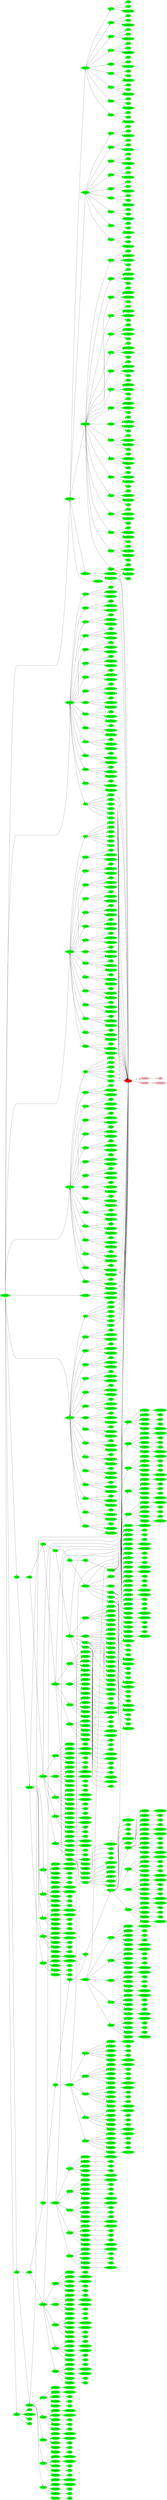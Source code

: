 digraph SceneGraph{
	rankdir=LR;

	drawBody[label=drawBody style=filled color=green];

	drawHead[label=drawHead style=filled color=green];
	node[label=drawFoot style=filled color=green];
		drawFoot;
		drawFoot2;
		drawFoot3;
		drawFoot4;
		
	
	node[label=test style=filled color=green];
		test;
		test2;
		test3;
		test4;
	
	node[label=drawOval style=filled color=green];
		drawOval;
		drawOval2;
	
	node[label=wing style=filled color=green];
		wing;
		wing2;
		wing3;
		wing4;
		wing5;
		wing6;
		wingb;
		wing2b;
		wing3b;
		wing4b;
		wing5b;
		wing6b;

	node[label=UCube style=filled color=green];
		UCube1;
		UCube2;
		UCube3;
		UCube4;
		UCube5;
		UCube6;
		UCube7;
		UCube8;
		UCube9;
		UCube10;
		UCube11;
		UCube12;
		UCube13;
		UCube14;
		UCube15;
		UCube16;
		UCube17;
		UCube18;
		UCube19;
		UCube20;
		UCube21;
		UCube22;
		UCube23;
		UCube24;

	drawEyes[label=drawEyes style=filled color=green];
	drawNose[label=drawNose style=filled color=green];
	node[label=drawEar style=filled color=green];
		drawEar;
		drawEar2;
	node[label=drawOvalHalf style=filled color=green];
		drawOvalHalf;
		drawOvalHalf2;	
		drawOvalHalf3;	
		drawOvalHalf4;	
	node[label=wingseg style=filled color=green];
		wingseg;
		wingseg2;
		wingseg3;
		wingseg4;
		wingseg5;
		wingseg6;
		wingsegb;
		wingseg2b;
		wingseg3b;
		wingseg4b;
		wingseg5b;
		wingseg6b;
	
	
	drawT[label=drawT style=filled color=green];
	node[label=drawX style=filled color=green];
		drawX1;
		drawX2;
		drawX3;
		drawX4;
		drawX5;
		drawX6;
		drawX7;
		drawX8;
		drawX9;
		drawX10;
		drawX11;
		drawX12;
		drawX13;
		drawX14;
		drawX15;
		drawX16;
		drawX17;
		drawX18;
		drawX19;
		drawX20;
		drawX21;
		drawX22;
		drawX23;
		drawX24;
		drawX25;
		drawX26;
		drawX27;
		drawX28;
		drawX29;
		drawX30;
		drawX31;
		drawX32;
		drawX33;
		drawX34;
		drawX35;
		drawX36;
		drawX37;
		drawX38;
		drawX39;
		drawX40;
		drawX41;
		drawX42;
		drawX43;
		drawX44;
		drawX45;
		drawX46;
		drawX47;
		drawX48;
		drawX49;
		drawX50;
		drawX51;
		drawX52;
		drawX53;
		drawX54;
		drawX55;
		drawX56;
		drawX57;
		drawX58;
		drawX59;
		drawX60;
	drawU[label=drawU style=filled color=red];
	node[label=drawS style=filled color=green];
		drawS1;
		drawS2;
		drawS3;
		drawS4;
		drawS5;
		drawS6;
		drawS7;
		drawS8;
		drawS9;
		drawS10;
		drawS11;
		drawS12;
		drawS13;
		drawS14;
		drawS15;
		drawS16;
		drawS17;
		drawS18;
	node[label=drawV style=filled color=green];
		drawV;
		drawV7;
		drawV8;
		drawV9;
		drawV2;
		drawV3;
		drawV4;
		drawV5;
		drawV6;
		drawVb;
		drawV7b;
		drawV8b;
		drawV9b;
		drawV2b;
		drawV3b;
		drawV4b;
		drawV5b;
		drawV6b;
	node[label=drawW style=filled color=green];
		drawW1;
		drawW2;
		drawW3;
		drawW4;
		drawW5;
		drawW6;
		drawW7;
		drawW8;
		drawW9;
		drawW10;
		drawW11;
		drawW12;
		drawW13;
		drawW14;
		drawW15;
		drawW16;
		drawW17;
		drawW18;
		drawW19;
		drawW20;
		drawW21;
		drawW22;
		drawW23;
		drawW24;
		drawW25;
		drawW26;
		drawW27;
		drawW28;
		drawW29;
		drawW30;
		drawW31;
		drawW32;
		drawW33;
		drawW34;
		drawW35;
		drawW36;
		drawW37;
		drawW38;
		drawW39;
		drawW40;
		drawW41;
		drawW42;
		drawW43;
		drawW44;
		drawW45;
		drawW46;
		drawW47;
		drawW48;
		drawW49;
		drawW50;
		drawW51;
		drawW52;
		drawW53;
		drawW54;
		drawW55;
		drawW56;
		drawW57;
		drawW58;
		drawW59;
		drawW60;

	
	node[label=drawStick style=filled color=pink];
		drawStickU;
		node[color=green];
		drawStickW1;
		drawStickW2;
		drawStickW3;
		drawStickW4;
		drawStickW5;
		drawStickW6;
		drawStickW7;
		drawStickW8;
		drawStickW9;
		drawStickW10;
		drawStickW11;
		drawStickW12;
		drawStickW13;
		drawStickW14;
		drawStickW15;
		drawStickW16;
		drawStickW17;
		drawStickW18;
		drawStickW19;
		drawStickW20;
		drawStickW21;
		drawStickW22;
		drawStickW23;
		drawStickW24;
		drawStickW25;
		drawStickW26;
		drawStickW27;
		drawStickW28;
		drawStickW29;
		drawStickW30;
		drawStickW31;
		drawStickW32;
		drawStickW33;
		drawStickW34;
		drawStickW35;
		drawStickW36;
		drawStickW37;
		drawStickW38;
		drawStickW39;
		drawStickW40;
		drawStickW41;
		drawStickW42;
		drawStickW43;
		drawStickW44;
		drawStickW45;
		drawStickW46;
		drawStickW47;
		drawStickW48;
		drawStickW49;
		drawStickW50;
		drawStickW51;
		drawStickW52;
		drawStickW53;
		drawStickW54;
		drawStickW55;
		drawStickW56;
		drawStickW57;
		drawStickW58;
		drawStickW59;
		drawStickW60;
		drawStickW61;
		drawStickW62;
		drawStickW63;
		drawStickW64;
		drawStickW65;
		drawStickW66;
		drawStickW67;
		drawStickW68;
		drawStickW69;
		drawStickW70;
		drawStickW71;
		drawStickW72;
		drawStickW73;
		drawStickW74;
		drawStickW75;
		drawStickW76;
		drawStickW77;
		drawStickW78;
		drawStickW79;
		drawStickW80;
		drawStickW81;
		drawStickW82;
		drawStickW83;
		drawStickW84;
		drawStickW85;
		drawStickW86;
		drawStickW87;
		drawStickW88;
		drawStickW89;
		drawStickW90;
		drawStickW91;
		drawStickW92;
		drawStickW93;
		drawStickW94;
		drawStickW95;
		drawStickW96;
		drawStickW97;
		drawStickW98;
		drawStickW99;
		drawStickW100;
		drawStickW101;
		drawStickW102;
		drawStickW103;
		drawStickW104;
		drawStickW105;
		drawStickW106;
		drawStickW107;
		drawStickW108;
		drawStickW109;
		drawStickW110;
		drawStickW111;
		drawStickW112;
		drawStickW113;
		drawStickW114;
		drawStickW115;
		drawStickW116;
		drawStickW117;
		drawStickW118;
		drawStickW119;
		drawStickW120;
		drawStickW121;
		drawStickW122;
		drawStickW123;
		drawStickW124;
		drawStickW125;
		drawStickW126;
		drawStickW127;
		drawStickW128;
		drawStickW129;
		drawStickW130;
		drawStickW131;
		drawStickW132;
		drawStickW133;
		drawStickW134;
		drawStickW135;
		drawStickW136;
		drawStickW137;
		drawStickW138;
		drawStickW139;
		drawStickW140;
		drawStickW141;
		drawStickW142;
		drawStickW143;
		drawStickW144;
		drawStickW145;
		drawStickW146;
		drawStickW147;
		drawStickW148;
		drawStickW149;
		drawStickW150;
		drawStickW151;
		drawStickW152;
		drawStickW153;
		drawStickW154;
		drawStickW155;
		drawStickW156;
		drawStickW157;
		drawStickW158;
		drawStickW159;
		drawStickW160;
		drawStickW161;
		drawStickW162;
		drawStickW163;
		drawStickW164;
		drawStickW165;
		drawStickW166;
		drawStickW167;
		drawStickW168;
		drawStickW169;
		drawStickW170;
		drawStickW171;
		drawStickW172;
		drawStickW173;
		drawStickW174;
		drawStickW175;
		drawStickW176;
		drawStickW177;
		drawStickW178;
		drawStickW179;
		drawStickW180;
	node[label=drawLoop style=filled color=pink];
		drawLoopU;
		node[color=green];
		drawLoopW1;
		drawLoopW2;
		drawLoopW3;
		drawLoopW4;
		drawLoopW5;
		drawLoopW6;
		drawLoopW7;
		drawLoopW8;
		drawLoopW9;
		drawLoopW10;
		drawLoopW11;
		drawLoopW12;
		drawLoopW13;
		drawLoopW14;
		drawLoopW15;
		drawLoopW16;
		drawLoopW17;
		drawLoopW18;
		drawLoopW19;
		drawLoopW20;
		drawLoopW21;
		drawLoopW22;
		drawLoopW23;
		drawLoopW24;
		drawLoopW25;
		drawLoopW26;
		drawLoopW27;
		drawLoopW28;
		drawLoopW29;
		drawLoopW30;
		drawLoopW31;
		drawLoopW32;
		drawLoopW33;
		drawLoopW34;
		drawLoopW35;
		drawLoopW36;
		drawLoopW37;
		drawLoopW38;
		drawLoopW39;
		drawLoopW40;
		drawLoopW41;
		drawLoopW42;
		drawLoopW43;
		drawLoopW44;
		drawLoopW45;
		drawLoopW46;
		drawLoopW47;
		drawLoopW48;
		drawLoopW49;
		drawLoopW50;
		drawLoopW51;
		drawLoopW52;
		drawLoopW53;
		drawLoopW54;
		drawLoopW55;
		drawLoopW56;
		drawLoopW57;
		drawLoopW58;
		drawLoopW59;
		drawLoopW60;
		drawLoopW61;
		drawLoopW62;
		drawLoopW63;
		drawLoopW64;
		drawLoopW65;
		drawLoopW66;
		drawLoopW67;
		drawLoopW68;
		drawLoopW69;
		drawLoopW70;
		drawLoopW71;
		drawLoopW72;
		drawLoopW73;
		drawLoopW74;
		drawLoopW75;
		drawLoopW76;
		drawLoopW77;
		drawLoopW78;
		drawLoopW79;
		drawLoopW80;
		drawLoopW81;
		drawLoopW82;
		drawLoopW83;
		drawLoopW84;
		drawLoopW85;
		drawLoopW86;
		drawLoopW87;
		drawLoopW88;
		drawLoopW89;
		drawLoopW90;
		drawLoopW91;
		drawLoopW92;
		drawLoopW93;
		drawLoopW94;
		drawLoopW95;
		drawLoopW96;
		drawLoopW97;
		drawLoopW98;
		drawLoopW99;
		drawLoopW100;
		drawLoopW101;
		drawLoopW102;
		drawLoopW103;
		drawLoopW104;
		drawLoopW105;
		drawLoopW106;
		drawLoopW107;
		drawLoopW108;
		drawLoopW109;
		drawLoopW110;
		drawLoopW111;
		drawLoopW112;
		drawLoopW113;
		drawLoopW114;
		drawLoopW115;
		drawLoopW116;
		drawLoopW117;
		drawLoopW118;
		drawLoopW119;
		drawLoopW120;

	
	node[label=cube style=filled color=pink];
		cubeT[color=green];
		cubeT2[color=green];
		cubeT3[color=green];
		cubeStickU;
		node[color=green];
		cubeStickW1;
		cubeStickW2;
		cubeStickW3;
		cubeStickW4;
		cubeStickW5;
		cubeStickW6;
		cubeStickW7;
		cubeStickW8;
		cubeStickW9;
		cubeStickW10;
		cubeStickW11;
		cubeStickW12;
		cubeStickW13;
		cubeStickW14;
		cubeStickW15;
		cubeStickW16;
		cubeStickW17;
		cubeStickW18;
		cubeStickW19;
		cubeStickW20;
		cubeStickW21;
		cubeStickW22;
		cubeStickW23;
		cubeStickW24;
		cubeStickW25;
		cubeStickW26;
		cubeStickW27;
		cubeStickW28;
		cubeStickW29;
		cubeStickW30;
		cubeStickW31;
		cubeStickW32;
		cubeStickW33;
		cubeStickW34;
		cubeStickW35;
		cubeStickW36;
		cubeStickW37;
		cubeStickW38;
		cubeStickW39;
		cubeStickW40;
		cubeStickW41;
		cubeStickW42;
		cubeStickW43;
		cubeStickW44;
		cubeStickW45;
		cubeStickW46;
		cubeStickW47;
		cubeStickW48;
		cubeStickW49;
		cubeStickW50;
		cubeStickW51;
		cubeStickW52;
		cubeStickW53;
		cubeStickW54;
		cubeStickW55;
		cubeStickW56;
		cubeStickW57;
		cubeStickW58;
		cubeStickW59;
		cubeStickW60;
		cubeStickW61;
		cubeStickW62;
		cubeStickW63;
		cubeStickW64;
		cubeStickW65;
		cubeStickW66;
		cubeStickW67;
		cubeStickW68;
		cubeStickW69;
		cubeStickW70;
		cubeStickW71;
		cubeStickW72;
		cubeStickW73;
		cubeStickW74;
		cubeStickW75;
		cubeStickW76;
		cubeStickW77;
		cubeStickW78;
		cubeStickW79;
		cubeStickW80;
		cubeStickW81;
		cubeStickW82;
		cubeStickW83;
		cubeStickW84;
		cubeStickW85;
		cubeStickW86;
		cubeStickW87;
		cubeStickW88;
		cubeStickW89;
		cubeStickW90;
		cubeStickW91;
		cubeStickW92;
		cubeStickW93;
		cubeStickW94;
		cubeStickW95;
		cubeStickW96;
		cubeStickW97;
		cubeStickW98;
		cubeStickW99;
		cubeStickW100;
		cubeStickW101;
		cubeStickW102;
		cubeStickW103;
		cubeStickW104;
		cubeStickW105;
		cubeStickW106;
		cubeStickW107;
		cubeStickW108;
		cubeStickW109;
		cubeStickW110;
		cubeStickW111;
		cubeStickW112;
		cubeStickW113;
		cubeStickW114;
		cubeStickW115;
		cubeStickW116;
		cubeStickW117;
		cubeStickW118;
		cubeStickW119;
		cubeStickW120;
		cubeStickW121;
		cubeStickW122;
		cubeStickW123;
		cubeStickW124;
		cubeStickW125;
		cubeStickW126;
		cubeStickW127;
		cubeStickW128;
		cubeStickW129;
		cubeStickW130;
		cubeStickW131;
		cubeStickW132;
		cubeStickW133;
		cubeStickW134;
		cubeStickW135;
		cubeStickW136;
		cubeStickW137;
		cubeStickW138;
		cubeStickW139;
		cubeStickW140;
		cubeStickW141;
		cubeStickW142;
		cubeStickW143;
		cubeStickW144;
		cubeStickW145;
		cubeStickW146;
		cubeStickW147;
		cubeStickW148;
		cubeStickW149;
		cubeStickW150;
		cubeStickW151;
		cubeStickW152;
		cubeStickW153;
		cubeStickW154;
		cubeStickW155;
		cubeStickW156;
		cubeStickW157;
		cubeStickW158;
		cubeStickW159;
		cubeStickW160;
		cubeStickW161;
		cubeStickW162;
		cubeStickW163;
		cubeStickW164;
		cubeStickW165;
		cubeStickW166;
		cubeStickW167;
		cubeStickW168;
		cubeStickW169;
		cubeStickW170;
		cubeStickW171;
		cubeStickW172;
		cubeStickW173;
		cubeStickW174;
		cubeStickW175;
		cubeStickW176;
		cubeStickW177;
		cubeStickW178;
		cubeStickW179;
		cubeStickW180;

		cubeX1;
		cubeX2;
		cubeX3;
		cubeX4;
		cubeX5;
		cubeX6;
		cubeX7;
		cubeX8;
		cubeX9;
		cubeX10;
		cubeX11;
		cubeX12;
		cubeX13;
		cubeX14;
		cubeX15;
		cubeX16;
		cubeX17;
		cubeX18;
		cubeX19;
		cubeX20;
		cubeX21;
		cubeX22;
		cubeX23;
		cubeX24;
		cubeX25;
		cubeX26;
		cubeX27;
		cubeX28;
		cubeX29;
		cubeX30;
		cubeX31;
		cubeX32;
		cubeX33;
		cubeX34;
		cubeX35;
		cubeX36;
		cubeX37;
		cubeX38;
		cubeX39;
		cubeX40;
		cubeX41;
		cubeX42;
		cubeX43;
		cubeX44;
		cubeX45;
		cubeX46;
		cubeX47;
		cubeX48;
		cubeX49;
		cubeX50;
		cubeX51;
		cubeX52;
		cubeX53;
		cubeX54;
		cubeX55;
		cubeX56;
		cubeX57;
		cubeX58;
		cubeX59;
		cubeX60;
		cubeS1;
		cubeS2;
		cubeS3;
		cubeS4;
		cubeS5;
		cubeS6;
		cubeS7;
		cubeS8;
		cubeS9;
		cubeS10;
		cubeS11;
		cubeS12;
		cubeS13;
		cubeS14;
		cubeS15;
		cubeS16;
		cubeS17;
		cubeS18;
		cubeS19;
		cubeS20;
		cubeS21;
		cubeS22;
		cubeS23;
		cubeS24;
		cubeS25;
		cubeS26;
		cubeS27;
		cubeS28;
		cubeS29;
		cubeS30;
		cubeS31;
		cubeS32;
		cubeS33;
		cubeS34;
		cubeS35;
		cubeS36;
		cubeV1;
		cubeV2;
		cubeV3;
		cubeV4;
		cubeV5;
		cubeV6;
		cubeV7;
		cubeV8;
		cubeV9;
		cubeV10;
		cubeV11;
		cubeV12;
		cubeV13;
		cubeV14;
		cubeV15;
		cubeV16;
		cubeV17;
		cubeV18;
		cubeV19;
		cubeV20;
		cubeV21;
		cubeV22;
		cubeV23;
		cubeV24;
		cubeV25;
		cubeV26;
		cubeV27;
		cubeV28;
		cubeV29;
		cubeV30;
		cubeV31;
		cubeV32;
		cubeV33;
		cubeV34;
		cubeV35;
		cubeV36;
	node[label=draw3Dcurve color=pink];
		curveT[color=green];
		curveLoopU;
		node[color=green];
		curveLoopW1;
		curveLoopW2;
		curveLoopW3;
		curveLoopW4;
		curveLoopW5;
		curveLoopW6;
		curveLoopW7;
		curveLoopW8;
		curveLoopW9;
		curveLoopW10;
		curveLoopW11;
		curveLoopW12;
		curveLoopW13;
		curveLoopW14;
		curveLoopW15;
		curveLoopW16;
		curveLoopW17;
		curveLoopW18;
		curveLoopW19;
		curveLoopW20;
		curveLoopW21;
		curveLoopW22;
		curveLoopW23;
		curveLoopW24;
		curveLoopW25;
		curveLoopW26;
		curveLoopW27;
		curveLoopW28;
		curveLoopW29;
		curveLoopW30;
		curveLoopW31;
		curveLoopW32;
		curveLoopW33;
		curveLoopW34;
		curveLoopW35;
		curveLoopW36;
		curveLoopW37;
		curveLoopW38;
		curveLoopW39;
		curveLoopW40;
		curveLoopW41;
		curveLoopW42;
		curveLoopW43;
		curveLoopW44;
		curveLoopW45;
		curveLoopW46;
		curveLoopW47;
		curveLoopW48;
		curveLoopW49;
		curveLoopW50;
		curveLoopW51;
		curveLoopW52;
		curveLoopW53;
		curveLoopW54;
		curveLoopW55;
		curveLoopW56;
		curveLoopW57;
		curveLoopW58;
		curveLoopW59;
		curveLoopW60;
		curveLoopW61;
		curveLoopW62;
		curveLoopW63;
		curveLoopW64;
		curveLoopW65;
		curveLoopW66;
		curveLoopW67;
		curveLoopW68;
		curveLoopW69;
		curveLoopW70;
		curveLoopW71;
		curveLoopW72;
		curveLoopW73;
		curveLoopW74;
		curveLoopW75;
		curveLoopW76;
		curveLoopW77;
		curveLoopW78;
		curveLoopW79;
		curveLoopW80;
		curveLoopW81;
		curveLoopW82;
		curveLoopW83;
		curveLoopW84;
		curveLoopW85;
		curveLoopW86;
		curveLoopW87;
		curveLoopW88;
		curveLoopW89;
		curveLoopW90;
		curveLoopW91;
		curveLoopW92;
		curveLoopW93;
		curveLoopW94;
		curveLoopW95;
		curveLoopW96;
		curveLoopW97;
		curveLoopW98;
		curveLoopW99;
		curveLoopW100;
		curveLoopW101;
		curveLoopW102;
		curveLoopW103;
		curveLoopW104;
		curveLoopW105;
		curveLoopW106;
		curveLoopW107;
		curveLoopW108;
		curveLoopW109;
		curveLoopW110;
		curveLoopW111;
		curveLoopW112;
		curveLoopW113;
		curveLoopW114;
		curveLoopW115;
		curveLoopW116;
		curveLoopW117;
		curveLoopW118;
		curveLoopW119;
		curveLoopW120;
		curveX1;
		curveX2;
		curveX3;
		curveX4;
		curveX5;
		curveX6;
		curveX7;
		curveX8;
		curveX9;
		curveX10;
		curveX11;
		curveX12;
		curveX13;
		curveX14;
		curveX15;
		curveX16;
		curveX17;
		curveX18;
		curveX19;
		curveX20;
		curveX21;
		curveX22;
		curveX23;
		curveX24;
		curveX25;
		curveX26;
		curveX27;
		curveX28;
		curveX29;
		curveX30;
		curveX31;
		curveX32;
		curveX33;
		curveX34;
		curveX35;
		curveX36;
		curveX37;
		curveX38;
		curveX39;
		curveX40;
		curveX41;
		curveX42;
		curveX43;
		curveX44;
		curveX45;
		curveX46;
		curveX47;
		curveX48;
		curveX49;
		curveX50;
		curveX51;
		curveX52;
		curveX53;
		curveX54;
		curveX55;
		curveX56;
		curveX57;
		curveX58;
		curveX59;
		curveX60;
		curveX61;
		curveX62;
		curveX63;
		curveX64;
		curveX65;
		curveX66;
		curveX67;
		curveX68;
		curveX69;
		curveX70;
		curveX71;
		curveX72;
		curveX73;
		curveX74;
		curveX75;
		curveX76;
		curveX77;
		curveX78;
		curveX79;
		curveX80;
		curveX81;
		curveX82;
		curveX83;
		curveX84;
		curveX85;
		curveX86;
		curveX87;
		curveX88;
		curveX89;
		curveX90;
		curveX91;
		curveX92;
		curveX93;
		curveX94;
		curveX95;
		curveX96;
		curveX97;
		curveX98;
		curveX99;
		curveX100;
		curveX101;
		curveX102;
		curveX103;
		curveX104;
		curveX105;
		curveX106;
		curveX107;
		curveX108;
		curveX109;
		curveX110;
		curveX111;
		curveX112;
		curveX113;
		curveX114;
		curveX115;
		curveX116;
		curveX117;
		curveX118;
		curveX119;
		curveX120;
		curveS1;
		curveS2;
		curveS3;
		curveS4;
		curveS5;
		curveS6;
		curveS7;
		curveS8;
		curveS9;
		curveS10;
		curveS11;
		curveS12;
		curveS13;
		curveS14;
		curveS15;
		curveS16;
		curveS17;
		curveS18;
		curveS19;
		curveS20;
		curveS21;
		curveS22;
		curveS23;
		curveS24;
		curveS25;
		curveS26;
		curveS27;
		curveS28;
		curveS29;
		curveS30;
		curveS31;
		curveS32;
		curveS33;
		curveS34;
		curveS35;
		curveS36;
		curveV1;
		curveV2;
		curveV3;
		curveV4;
		curveV5;
		curveV6;
		curveV7;
		curveV8;
		curveV9;
		curveV10;
		curveV11;
		curveV12;
		curveV13;
		curveV14;
		curveV15;
		curveV16;
		curveV17;
		curveV18;
	
	
	
	
	
	
	
	
	
	node[label="unknown node" style=""]
	
	drawBody->drawOval;
	drawBody->drawHead;
	drawBody->drawT;
	drawBody->wing;
	drawBody->wingb;
	drawBody->drawFoot;
	drawBody->drawFoot2;
	drawBody->drawFoot3;
	drawBody->drawFoot4;

	drawOval->drawOvalHalf;
	drawOval->drawOvalHalf3;
	
	drawOval2->drawOvalHalf2;
	drawOval2->drawOvalHalf4;
	
	drawHead->drawOval2;
	drawHead->drawEyes;
	drawHead->drawNose;
	drawHead->drawEar;
	drawHead->drawEar2;
	
	drawT->cubeT;
	drawT->cubeT2;
	drawT->cubeT3;
	
	drawT->curveT;
	
	wing->wingseg;
	wing->wing2;
	wing2->wingseg2;
	wing2->wing3;
	wing3->wingseg3;
	wing3->wing4;
	wing4->wingseg4;
	wing4->wing5;
	wing5->wingseg5;
	wing5->wing6;
	wing6->wingseg6;
	
	wingb->wingsegb;
	wingb->wing2b;
	wing2b->wingseg2b;
	wing2b->wing3b;
	wing3b->wingseg3b;
	wing3b->wing4b;
	wing4b->wingseg4b;
	wing4b->wing5b;
	wing5b->wingseg5b;
	wing5b->wing6b;
	wing6b->wingseg6b;
	
	drawFoot->test;
	drawFoot2->test2;
	drawFoot3->test3;
	drawFoot4->test4;
	
	drawFoot->drawX1;
	drawFoot->drawX2;
	drawFoot->drawX3;
	drawFoot->drawX4;
	drawFoot->drawX5;
	drawFoot->drawX6;
	drawFoot->drawX7;
	drawFoot->drawX8;
	drawFoot->drawX9;
	drawFoot->drawX10;
	drawFoot->drawX11;
	drawFoot->drawX12;
	drawFoot->drawX13;
	drawFoot->drawX14;
	drawFoot->drawX15;
	drawFoot2->drawX16;
	drawFoot2->drawX17;
	drawFoot2->drawX18;
	drawFoot2->drawX19;
	drawFoot2->drawX20;
	drawFoot2->drawX21;
	drawFoot2->drawX22;
	drawFoot2->drawX23;
	drawFoot2->drawX24;
	drawFoot2->drawX25;
	drawFoot2->drawX26;
	drawFoot2->drawX27;
	drawFoot2->drawX28;
	drawFoot2->drawX29;
	drawFoot2->drawX30;
	drawFoot3->drawX31;
	drawFoot3->drawX32;
	drawFoot3->drawX33;
	drawFoot3->drawX34;
	drawFoot3->drawX35;
	drawFoot3->drawX36;
	drawFoot3->drawX37;
	drawFoot3->drawX38;
	drawFoot3->drawX39;
	drawFoot3->drawX40;
	drawFoot3->drawX41;
	drawFoot3->drawX42;
	drawFoot3->drawX43;
	drawFoot3->drawX44;
	drawFoot3->drawX45;
	drawFoot4->drawX46;
	drawFoot4->drawX47;
	drawFoot4->drawX48;
	drawFoot4->drawX49;
	drawFoot4->drawX50;
	drawFoot4->drawX51;
	drawFoot4->drawX52;
	drawFoot4->drawX53;
	drawFoot4->drawX54;
	drawFoot4->drawX55;
	drawFoot4->drawX56;
	drawFoot4->drawX57;
	drawFoot4->drawX58;
	drawFoot4->drawX59;
	drawFoot4->drawX60;
	
	drawOvalHalf->drawU[label=30];
	drawOvalHalf2->drawU[label=30];
	drawOvalHalf3->drawU[label=30];
	drawOvalHalf4->drawU[label=30];
	
	drawEyes->drawS1;
	drawEyes->drawS2;
	drawEyes->drawS3;
	drawEyes->drawS4;
	drawEyes->drawS5;
	drawEyes->drawS6;
	drawEyes->drawS7;
	drawEyes->drawS8;
	drawEyes->drawS9;
	drawEyes->drawS10;
	drawEyes->drawS11;
	drawEyes->drawS12;
	drawEyes->drawS13;
	drawEyes->drawS14;
	drawEyes->drawS15;
	drawEyes->drawS16;
	drawEyes->drawS17;
	drawEyes->drawS18;
	
	drawNose->drawU[label=18];
	
	drawEar->drawV;
	drawEar->drawV2;
	drawEar->drawV3;
	drawEar->drawV4;
	drawEar->drawV5;
	drawEar->drawV6;
	drawEar->drawV7;
	drawEar->drawV8;
	drawEar->drawV9;
	drawEar2->drawVb;
	drawEar2->drawV2b;
	drawEar2->drawV3b;
	drawEar2->drawV4b;
	drawEar2->drawV5b;
	drawEar2->drawV6b;
	drawEar2->drawV7b;
	drawEar2->drawV8b;
	drawEar2->drawV9b;
	
	wingseg->drawU;
	wingseg->drawW1;
	wingseg->drawW2;
	wingseg->drawW3;
	wingseg->drawW4;
	wingseg->drawW5;
	wingseg2->drawU;
	wingseg2->drawW6;
	wingseg2->drawW7;
	wingseg2->drawW8;
	wingseg2->drawW9;
	wingseg2->drawW10;
	wingseg3->drawU;
	wingseg3->drawW11;
	wingseg3->drawW12;
	wingseg3->drawW13;
	wingseg3->drawW14;
	wingseg3->drawW15;
	wingseg4->drawU;
	wingseg4->drawW16;
	wingseg4->drawW17;
	wingseg4->drawW18;
	wingseg4->drawW19;
	wingseg4->drawW20;
	wingseg5->drawU;
	wingseg5->drawW21;
	wingseg5->drawW22;
	wingseg5->drawW23;
	wingseg5->drawW24;
	wingseg5->drawW25;
	wingseg6->drawU;
	wingseg6->drawW26;
	wingseg6->drawW27;
	wingseg6->drawW28;
	wingseg6->drawW29;
	wingseg6->drawW30;
	wingsegb->drawU;
	wingsegb->drawW31;
	wingsegb->drawW32;
	wingsegb->drawW33;
	wingsegb->drawW34;
	wingsegb->drawW35;
	wingseg2b->drawU;
	wingseg2b->drawW36;
	wingseg2b->drawW37;
	wingseg2b->drawW38;
	wingseg2b->drawW39;
	wingseg2b->drawW40;
	wingseg3b->drawU;
	wingseg3b->drawW41;
	wingseg3b->drawW42;
	wingseg3b->drawW43;
	wingseg3b->drawW44;
	wingseg3b->drawW45;
	wingseg4b->drawU;
	wingseg4b->drawW46;
	wingseg4b->drawW47;
	wingseg4b->drawW48;
	wingseg4b->drawW49;
	wingseg4b->drawW50;
	wingseg5b->drawU;
	wingseg5b->drawW51;
	wingseg5b->drawW52;
	wingseg5b->drawW53;
	wingseg5b->drawW54;
	wingseg5b->drawW55;
	wingseg6b->drawU;
	wingseg6b->drawW56;
	wingseg6b->drawW57;
	wingseg6b->drawW58;
	wingseg6b->drawW59;
	wingseg6b->drawW60;
	
	drawX1->curveX1;
	drawX1->curveX2;
	drawX1->cubeX1;
	drawX2->curveX3;
	drawX2->curveX4;
	drawX2->cubeX2;
	drawX3->curveX5;
	drawX3->curveX6;
	drawX3->cubeX3;
	drawX4->curveX7;
	drawX4->curveX8;
	drawX4->cubeX4;
	drawX5->curveX9;
	drawX5->curveX10;
	drawX5->cubeX5;
	drawX6->curveX11;
	drawX6->curveX12;
	drawX6->cubeX6;
	drawX7->curveX13;
	drawX7->curveX14;
	drawX7->cubeX7;
	drawX8->curveX15;
	drawX8->curveX16;
	drawX8->cubeX8;
	drawX9->curveX17;
	drawX9->curveX18;
	drawX9->cubeX9;
	drawX10->curveX19;
	drawX10->curveX20;
	drawX10->cubeX10;
	drawX11->curveX21;
	drawX11->curveX22;
	drawX11->cubeX11;
	drawX12->curveX23;
	drawX12->curveX24;
	drawX12->cubeX12;
	drawX13->curveX25;
	drawX13->curveX26;
	drawX13->cubeX13;
	drawX14->curveX27;
	drawX14->curveX28;
	drawX14->cubeX14;
	drawX15->curveX29;
	drawX15->curveX30;
	drawX15->cubeX15;
	drawX16->curveX31;
	drawX16->curveX32;
	drawX16->cubeX16;
	drawX17->curveX33;
	drawX17->curveX34;
	drawX17->cubeX17;
	drawX18->curveX35;
	drawX18->curveX36;
	drawX18->cubeX18;
	drawX19->curveX37;
	drawX19->curveX38;
	drawX19->cubeX19;
	drawX20->curveX39;
	drawX20->curveX40;
	drawX20->cubeX20;
	drawX21->curveX41;
	drawX21->curveX42;
	drawX21->cubeX21;
	drawX22->curveX43;
	drawX22->curveX44;
	drawX22->cubeX22;
	drawX23->curveX45;
	drawX23->curveX46;
	drawX23->cubeX23;
	drawX24->curveX47;
	drawX24->curveX48;
	drawX24->cubeX24;
	drawX25->curveX49;
	drawX25->curveX50;
	drawX25->cubeX25;
	drawX26->curveX51;
	drawX26->curveX52;
	drawX26->cubeX26;
	drawX27->curveX53;
	drawX27->curveX54;
	drawX27->cubeX27;
	drawX28->curveX55;
	drawX28->curveX56;
	drawX28->cubeX28;
	drawX29->curveX57;
	drawX29->curveX58;
	drawX29->cubeX29;
	drawX30->curveX59;
	drawX30->curveX60;
	drawX30->cubeX30;
	drawX31->curveX61;
	drawX31->curveX62;
	drawX31->cubeX31;
	drawX32->curveX63;
	drawX32->curveX64;
	drawX32->cubeX32;
	drawX33->curveX65;
	drawX33->curveX66;
	drawX33->cubeX33;
	drawX34->curveX67;
	drawX34->curveX68;
	drawX34->cubeX34;
	drawX35->curveX69;
	drawX35->curveX70;
	drawX35->cubeX35;
	drawX36->curveX71;
	drawX36->curveX72;
	drawX36->cubeX36;
	drawX37->curveX73;
	drawX37->curveX74;
	drawX37->cubeX37;
	drawX38->curveX75;
	drawX38->curveX76;
	drawX38->cubeX38;
	drawX39->curveX77;
	drawX39->curveX78;
	drawX39->cubeX39;
	drawX40->curveX79;
	drawX40->curveX80;
	drawX40->cubeX40;
	drawX41->curveX81;
	drawX41->curveX82;
	drawX41->cubeX41;
	drawX42->curveX83;
	drawX42->curveX84;
	drawX42->cubeX42;
	drawX43->curveX85;
	drawX43->curveX86;
	drawX43->cubeX43;
	drawX44->curveX87;
	drawX44->curveX88;
	drawX44->cubeX44;
	drawX45->curveX89;
	drawX45->curveX90;
	drawX45->cubeX45;
	drawX46->curveX91;
	drawX46->curveX92;
	drawX46->cubeX46;
	drawX47->curveX93;
	drawX47->curveX94;
	drawX47->cubeX47;
	drawX48->curveX95;
	drawX48->curveX96;
	drawX48->cubeX48;
	drawX49->curveX97;
	drawX49->curveX98;
	drawX49->cubeX49;
	drawX50->curveX99;
	drawX50->curveX100;
	drawX50->cubeX50;
	drawX51->curveX101;
	drawX51->curveX102;
	drawX51->cubeX51;
	drawX52->curveX103;
	drawX52->curveX104;
	drawX52->cubeX52;
	drawX53->curveX105;
	drawX53->curveX106;
	drawX53->cubeX53;
	drawX54->curveX107;
	drawX54->curveX108;
	drawX54->cubeX54;
	drawX55->curveX109;
	drawX55->curveX110;
	drawX55->cubeX55;
	drawX56->curveX111;
	drawX56->curveX112;
	drawX56->cubeX56;
	drawX57->curveX113;
	drawX57->curveX114;
	drawX57->cubeX57;
	drawX58->curveX115;
	drawX58->curveX116;
	drawX58->cubeX58;
	drawX59->curveX117;
	drawX59->curveX118;
	drawX59->cubeX59;
	drawX60->curveX119;
	drawX60->curveX120;
	drawX60->cubeX60;
	
	test->UCube1;
	test->UCube2;
	test->UCube3;
	test->UCube4;
	test->UCube5;
	test->UCube6;
	test2->UCube7;
	test2->UCube8;
	test2->UCube9;
	test2->UCube10;
	test2->UCube11;
	test2->UCube12;
	test3->UCube13;
	test3->UCube14;
	test3->UCube15;
	test3->UCube16;
	test3->UCube17;
	test3->UCube18;
	test4->UCube19;
	test4->UCube20;
	test4->UCube21;
	test4->UCube22;
	test4->UCube23;
	test4->UCube24;
	
	drawU->drawStickU[label=2];
	drawU->drawLoopU;
	
	drawS1->cubeS1;
	drawS1->cubeS2;
	drawS1->curveS1;
	drawS1->curveS2;
	drawS2->cubeS3;
	drawS2->cubeS4;
	drawS2->curveS3;
	drawS2->curveS4;
	drawS3->cubeS5;
	drawS3->cubeS6;
	drawS3->curveS5;
	drawS3->curveS6;
	drawS4->cubeS7;
	drawS4->cubeS8;
	drawS4->curveS7;
	drawS4->curveS8;
	drawS5->cubeS9;
	drawS5->cubeS10;
	drawS5->curveS9;
	drawS5->curveS10;
	drawS6->cubeS11;
	drawS6->cubeS12;
	drawS6->curveS11;
	drawS6->curveS12;
	drawS7->cubeS13;
	drawS7->cubeS14;
	drawS7->curveS13;
	drawS7->curveS14;
	drawS8->cubeS15;
	drawS8->cubeS16;
	drawS8->curveS15;
	drawS8->curveS16;
	drawS9->cubeS17;
	drawS9->cubeS18;
	drawS9->curveS17;
	drawS9->curveS18;
	drawS10->cubeS19;
	drawS10->cubeS20;
	drawS10->curveS19;
	drawS10->curveS20;
	drawS11->cubeS21;
	drawS11->cubeS22;
	drawS11->curveS21;
	drawS11->curveS22;
	drawS12->cubeS23;
	drawS12->cubeS24;
	drawS12->curveS23;
	drawS12->curveS24;
	drawS13->cubeS25;
	drawS13->cubeS26;
	drawS13->curveS25;
	drawS13->curveS26;
	drawS14->cubeS27;
	drawS14->cubeS28;
	drawS14->curveS27;
	drawS14->curveS28;
	drawS15->cubeS29;
	drawS15->cubeS30;
	drawS15->curveS29;
	drawS15->curveS30;
	drawS16->cubeS31;
	drawS16->cubeS32;
	drawS16->curveS31;
	drawS16->curveS32;
	drawS17->cubeS33;
	drawS17->cubeS34;
	drawS17->curveS33;
	drawS17->curveS34;
	drawS18->cubeS35;
	drawS18->cubeS36;
	drawS18->curveS35;
	drawS18->curveS36;
	
	drawV->cubeV1;
	drawV->cubeV2;
	drawV->curveV1;
	drawV2->cubeV3;
	drawV2->cubeV4;
	drawV2->curveV2;
	drawV3->cubeV5;
	drawV3->cubeV6;
	drawV3->curveV3;
	drawV4->cubeV7;
	drawV4->cubeV8;
	drawV4->curveV4;
	drawV5->cubeV9;
	drawV5->cubeV10;
	drawV5->curveV5;
	drawV6->cubeV11;
	drawV6->cubeV12;
	drawV6->curveV6;
	drawV7->cubeV13;
	drawV7->cubeV14;
	drawV7->curveV7;
	drawV8->cubeV15;
	drawV8->cubeV16;
	drawV8->curveV8;
	drawV9->cubeV17;
	drawV9->cubeV18;
	drawV9->curveV9;
	drawVb->cubeV19;
	drawVb->cubeV20;
	drawVb->curveV10;
	drawV2b->cubeV21;
	drawV2b->cubeV22;
	drawV2b->curveV11;
	drawV3b->cubeV23;
	drawV3b->cubeV24;
	drawV3b->curveV12;
	drawV4b->cubeV25;
	drawV4b->cubeV26;
	drawV4b->curveV13;
	drawV5b->cubeV27;
	drawV5b->cubeV28;
	drawV5b->curveV14;
	drawV6b->cubeV29;
	drawV6b->cubeV30;
	drawV6b->curveV15;
	drawV7b->cubeV31;
	drawV7b->cubeV32;
	drawV7b->curveV16;
	drawV8b->cubeV33;
	drawV8b->cubeV34;
	drawV8b->curveV17;
	drawV9b->cubeV35;
	drawV9b->cubeV36;
	drawV9b->curveV18;
	
	drawW1->drawStickW1;
	drawW1->drawStickW2;
	drawW1->drawStickW3;
	drawW2->drawStickW4;
	drawW2->drawStickW5;
	drawW2->drawStickW6;
	drawW3->drawStickW7;
	drawW3->drawStickW8;
	drawW3->drawStickW9;
	drawW4->drawStickW10;
	drawW4->drawStickW11;
	drawW4->drawStickW12;
	drawW5->drawStickW13;
	drawW5->drawStickW14;
	drawW5->drawStickW15;
	drawW6->drawStickW16;
	drawW6->drawStickW17;
	drawW6->drawStickW18;
	drawW7->drawStickW19;
	drawW7->drawStickW20;
	drawW7->drawStickW21;
	drawW8->drawStickW22;
	drawW8->drawStickW23;
	drawW8->drawStickW24;
	drawW9->drawStickW25;
	drawW9->drawStickW26;
	drawW9->drawStickW27;
	drawW10->drawStickW28;
	drawW10->drawStickW29;
	drawW10->drawStickW30;
	drawW11->drawStickW31;
	drawW11->drawStickW32;
	drawW11->drawStickW33;
	drawW12->drawStickW34;
	drawW12->drawStickW35;
	drawW12->drawStickW36;
	drawW13->drawStickW37;
	drawW13->drawStickW38;
	drawW13->drawStickW39;
	drawW14->drawStickW40;
	drawW14->drawStickW41;
	drawW14->drawStickW42;
	drawW15->drawStickW43;
	drawW15->drawStickW44;
	drawW15->drawStickW45;
	drawW16->drawStickW46;
	drawW16->drawStickW47;
	drawW16->drawStickW48;
	drawW17->drawStickW49;
	drawW17->drawStickW50;
	drawW17->drawStickW51;
	drawW18->drawStickW52;
	drawW18->drawStickW53;
	drawW18->drawStickW54;
	drawW19->drawStickW55;
	drawW19->drawStickW56;
	drawW19->drawStickW57;
	drawW20->drawStickW58;
	drawW20->drawStickW59;
	drawW20->drawStickW60;
	drawW21->drawStickW61;
	drawW21->drawStickW62;
	drawW21->drawStickW63;
	drawW22->drawStickW64;
	drawW22->drawStickW65;
	drawW22->drawStickW66;
	drawW23->drawStickW67;
	drawW23->drawStickW68;
	drawW23->drawStickW69;
	drawW24->drawStickW70;
	drawW24->drawStickW71;
	drawW24->drawStickW72;
	drawW25->drawStickW73;
	drawW25->drawStickW74;
	drawW25->drawStickW75;
	drawW26->drawStickW76;
	drawW26->drawStickW77;
	drawW26->drawStickW78;
	drawW27->drawStickW79;
	drawW27->drawStickW80;
	drawW27->drawStickW81;
	drawW28->drawStickW82;
	drawW28->drawStickW83;
	drawW28->drawStickW84;
	drawW29->drawStickW85;
	drawW29->drawStickW86;
	drawW29->drawStickW87;
	drawW30->drawStickW88;
	drawW30->drawStickW89;
	drawW30->drawStickW90;
	drawW31->drawStickW91;
	drawW31->drawStickW92;
	drawW31->drawStickW93;
	drawW32->drawStickW94;
	drawW32->drawStickW95;
	drawW32->drawStickW96;
	drawW33->drawStickW97;
	drawW33->drawStickW98;
	drawW33->drawStickW99;
	drawW34->drawStickW100;
	drawW34->drawStickW101;
	drawW34->drawStickW102;
	drawW35->drawStickW103;
	drawW35->drawStickW104;
	drawW35->drawStickW105;
	drawW36->drawStickW106;
	drawW36->drawStickW107;
	drawW36->drawStickW108;
	drawW37->drawStickW109;
	drawW37->drawStickW110;
	drawW37->drawStickW111;
	drawW38->drawStickW112;
	drawW38->drawStickW113;
	drawW38->drawStickW114;
	drawW39->drawStickW115;
	drawW39->drawStickW116;
	drawW39->drawStickW117;
	drawW40->drawStickW118;
	drawW40->drawStickW119;
	drawW40->drawStickW120;
	drawW41->drawStickW121;
	drawW41->drawStickW122;
	drawW41->drawStickW123;
	drawW42->drawStickW124;
	drawW42->drawStickW125;
	drawW42->drawStickW126;
	drawW43->drawStickW127;
	drawW43->drawStickW128;
	drawW43->drawStickW129;
	drawW44->drawStickW130;
	drawW44->drawStickW131;
	drawW44->drawStickW132;
	drawW45->drawStickW133;
	drawW45->drawStickW134;
	drawW45->drawStickW135;
	drawW46->drawStickW136;
	drawW46->drawStickW137;
	drawW46->drawStickW138;
	drawW47->drawStickW139;
	drawW47->drawStickW140;
	drawW47->drawStickW141;
	drawW48->drawStickW142;
	drawW48->drawStickW143;
	drawW48->drawStickW144;
	drawW49->drawStickW145;
	drawW49->drawStickW146;
	drawW49->drawStickW147;
	drawW50->drawStickW148;
	drawW50->drawStickW149;
	drawW50->drawStickW150;
	drawW51->drawStickW151;
	drawW51->drawStickW152;
	drawW51->drawStickW153;
	drawW52->drawStickW154;
	drawW52->drawStickW155;
	drawW52->drawStickW156;
	drawW53->drawStickW157;
	drawW53->drawStickW158;
	drawW53->drawStickW159;
	drawW54->drawStickW160;
	drawW54->drawStickW161;
	drawW54->drawStickW162;
	drawW55->drawStickW163;
	drawW55->drawStickW164;
	drawW55->drawStickW165;
	drawW56->drawStickW166;
	drawW56->drawStickW167;
	drawW56->drawStickW168;
	drawW57->drawStickW169;
	drawW57->drawStickW170;
	drawW57->drawStickW171;
	drawW58->drawStickW172;
	drawW58->drawStickW173;
	drawW58->drawStickW174;
	drawW59->drawStickW175;
	drawW59->drawStickW176;
	drawW59->drawStickW177;
	drawW60->drawStickW178;
	drawW60->drawStickW179;
	drawW60->drawStickW180;
	drawW1->drawLoopW1;
	drawW1->drawLoopW2;
	drawW2->drawLoopW3;
	drawW2->drawLoopW4;
	drawW3->drawLoopW5;
	drawW3->drawLoopW6;
	drawW4->drawLoopW7;
	drawW4->drawLoopW8;
	drawW5->drawLoopW9;
	drawW5->drawLoopW10;
	drawW6->drawLoopW11;
	drawW6->drawLoopW12;
	drawW7->drawLoopW13;
	drawW7->drawLoopW14;
	drawW8->drawLoopW15;
	drawW8->drawLoopW16;
	drawW9->drawLoopW17;
	drawW9->drawLoopW18;
	drawW10->drawLoopW19;
	drawW10->drawLoopW20;
	drawW11->drawLoopW21;
	drawW11->drawLoopW22;
	drawW12->drawLoopW23;
	drawW12->drawLoopW24;
	drawW13->drawLoopW25;
	drawW13->drawLoopW26;
	drawW14->drawLoopW27;
	drawW14->drawLoopW28;
	drawW15->drawLoopW29;
	drawW15->drawLoopW30;
	drawW16->drawLoopW31;
	drawW16->drawLoopW32;
	drawW17->drawLoopW33;
	drawW17->drawLoopW34;
	drawW18->drawLoopW35;
	drawW18->drawLoopW36;
	drawW19->drawLoopW37;
	drawW19->drawLoopW38;
	drawW20->drawLoopW39;
	drawW20->drawLoopW40;
	drawW21->drawLoopW41;
	drawW21->drawLoopW42;
	drawW22->drawLoopW43;
	drawW22->drawLoopW44;
	drawW23->drawLoopW45;
	drawW23->drawLoopW46;
	drawW24->drawLoopW47;
	drawW24->drawLoopW48;
	drawW25->drawLoopW49;
	drawW25->drawLoopW50;
	drawW26->drawLoopW51;
	drawW26->drawLoopW52;
	drawW27->drawLoopW53;
	drawW27->drawLoopW54;
	drawW28->drawLoopW55;
	drawW28->drawLoopW56;
	drawW29->drawLoopW57;
	drawW29->drawLoopW58;
	drawW30->drawLoopW59;
	drawW30->drawLoopW60;
	drawW31->drawLoopW61;
	drawW31->drawLoopW62;
	drawW32->drawLoopW63;
	drawW32->drawLoopW64;
	drawW33->drawLoopW65;
	drawW33->drawLoopW66;
	drawW34->drawLoopW67;
	drawW34->drawLoopW68;
	drawW35->drawLoopW69;
	drawW35->drawLoopW70;
	drawW36->drawLoopW71;
	drawW36->drawLoopW72;
	drawW37->drawLoopW73;
	drawW37->drawLoopW74;
	drawW38->drawLoopW75;
	drawW38->drawLoopW76;
	drawW39->drawLoopW77;
	drawW39->drawLoopW78;
	drawW40->drawLoopW79;
	drawW40->drawLoopW80;
	drawW41->drawLoopW81;
	drawW41->drawLoopW82;
	drawW42->drawLoopW83;
	drawW42->drawLoopW84;
	drawW43->drawLoopW85;
	drawW43->drawLoopW86;
	drawW44->drawLoopW87;
	drawW44->drawLoopW88;
	drawW45->drawLoopW89;
	drawW45->drawLoopW90;
	drawW46->drawLoopW91;
	drawW46->drawLoopW92;
	drawW47->drawLoopW93;
	drawW47->drawLoopW94;
	drawW48->drawLoopW95;
	drawW48->drawLoopW96;
	drawW49->drawLoopW97;
	drawW49->drawLoopW98;
	drawW50->drawLoopW99;
	drawW50->drawLoopW100;
	drawW51->drawLoopW101;
	drawW51->drawLoopW102;
	drawW52->drawLoopW103;
	drawW52->drawLoopW104;
	drawW53->drawLoopW105;
	drawW53->drawLoopW106;
	drawW54->drawLoopW107;
	drawW54->drawLoopW108;
	drawW55->drawLoopW109;
	drawW55->drawLoopW110;
	drawW56->drawLoopW111;
	drawW56->drawLoopW112;
	drawW57->drawLoopW113;
	drawW57->drawLoopW114;
	drawW58->drawLoopW115;
	drawW58->drawLoopW116;
	drawW59->drawLoopW117;
	drawW59->drawLoopW118;
	drawW60->drawLoopW119;
	drawW60->drawLoopW120;
	
	UCube1->drawU[label=4];
	UCube2->drawU[label=4];
	UCube3->drawU[label=4];
	UCube4->drawU[label=4];
	UCube5->drawU[label=4];
	UCube6->drawU[label=4];
	UCube7->drawU[label=4];
	UCube8->drawU[label=4];
	UCube9->drawU[label=4];
	UCube10->drawU[label=4];
	UCube11->drawU[label=4];
	UCube12->drawU[label=4];
	UCube13->drawU[label=4];
	UCube14->drawU[label=4];
	UCube15->drawU[label=4];
	UCube16->drawU[label=4];
	UCube17->drawU[label=4];
	UCube18->drawU[label=4];
	UCube19->drawU[label=4];
	UCube20->drawU[label=4];
	UCube21->drawU[label=4];
	UCube22->drawU[label=4];
	UCube23->drawU[label=4];
	UCube24->drawU[label=4];
	
	drawStickW1->cubeStickW1;
	drawStickW2->cubeStickW2;
	drawStickW3->cubeStickW3;
	drawStickW4->cubeStickW4;
	drawStickW5->cubeStickW5;
	drawStickW6->cubeStickW6;
	drawStickW7->cubeStickW7;
	drawStickW8->cubeStickW8;
	drawStickW9->cubeStickW9;
	drawStickW10->cubeStickW10;
	drawStickW11->cubeStickW11;
	drawStickW12->cubeStickW12;
	drawStickW13->cubeStickW13;
	drawStickW14->cubeStickW14;
	drawStickW15->cubeStickW15;
	drawStickW16->cubeStickW16;
	drawStickW17->cubeStickW17;
	drawStickW18->cubeStickW18;
	drawStickW19->cubeStickW19;
	drawStickW20->cubeStickW20;
	drawStickW21->cubeStickW21;
	drawStickW22->cubeStickW22;
	drawStickW23->cubeStickW23;
	drawStickW24->cubeStickW24;
	drawStickW25->cubeStickW25;
	drawStickW26->cubeStickW26;
	drawStickW27->cubeStickW27;
	drawStickW28->cubeStickW28;
	drawStickW29->cubeStickW29;
	drawStickW30->cubeStickW30;
	drawStickW31->cubeStickW31;
	drawStickW32->cubeStickW32;
	drawStickW33->cubeStickW33;
	drawStickW34->cubeStickW34;
	drawStickW35->cubeStickW35;
	drawStickW36->cubeStickW36;
	drawStickW37->cubeStickW37;
	drawStickW38->cubeStickW38;
	drawStickW39->cubeStickW39;
	drawStickW40->cubeStickW40;
	drawStickW41->cubeStickW41;
	drawStickW42->cubeStickW42;
	drawStickW43->cubeStickW43;
	drawStickW44->cubeStickW44;
	drawStickW45->cubeStickW45;
	drawStickW46->cubeStickW46;
	drawStickW47->cubeStickW47;
	drawStickW48->cubeStickW48;
	drawStickW49->cubeStickW49;
	drawStickW50->cubeStickW50;
	drawStickW51->cubeStickW51;
	drawStickW52->cubeStickW52;
	drawStickW53->cubeStickW53;
	drawStickW54->cubeStickW54;
	drawStickW55->cubeStickW55;
	drawStickW56->cubeStickW56;
	drawStickW57->cubeStickW57;
	drawStickW58->cubeStickW58;
	drawStickW59->cubeStickW59;
	drawStickW60->cubeStickW60;
	drawStickW61->cubeStickW61;
	drawStickW62->cubeStickW62;
	drawStickW63->cubeStickW63;
	drawStickW64->cubeStickW64;
	drawStickW65->cubeStickW65;
	drawStickW66->cubeStickW66;
	drawStickW67->cubeStickW67;
	drawStickW68->cubeStickW68;
	drawStickW69->cubeStickW69;
	drawStickW70->cubeStickW70;
	drawStickW71->cubeStickW71;
	drawStickW72->cubeStickW72;
	drawStickW73->cubeStickW73;
	drawStickW74->cubeStickW74;
	drawStickW75->cubeStickW75;
	drawStickW76->cubeStickW76;
	drawStickW77->cubeStickW77;
	drawStickW78->cubeStickW78;
	drawStickW79->cubeStickW79;
	drawStickW80->cubeStickW80;
	drawStickW81->cubeStickW81;
	drawStickW82->cubeStickW82;
	drawStickW83->cubeStickW83;
	drawStickW84->cubeStickW84;
	drawStickW85->cubeStickW85;
	drawStickW86->cubeStickW86;
	drawStickW87->cubeStickW87;
	drawStickW88->cubeStickW88;
	drawStickW89->cubeStickW89;
	drawStickW90->cubeStickW90;
	drawStickW91->cubeStickW91;
	drawStickW92->cubeStickW92;
	drawStickW93->cubeStickW93;
	drawStickW94->cubeStickW94;
	drawStickW95->cubeStickW95;
	drawStickW96->cubeStickW96;
	drawStickW97->cubeStickW97;
	drawStickW98->cubeStickW98;
	drawStickW99->cubeStickW99;
	drawStickW100->cubeStickW100;
	drawStickW101->cubeStickW101;
	drawStickW102->cubeStickW102;
	drawStickW103->cubeStickW103;
	drawStickW104->cubeStickW104;
	drawStickW105->cubeStickW105;
	drawStickW106->cubeStickW106;
	drawStickW107->cubeStickW107;
	drawStickW108->cubeStickW108;
	drawStickW109->cubeStickW109;
	drawStickW110->cubeStickW110;
	drawStickW111->cubeStickW111;
	drawStickW112->cubeStickW112;
	drawStickW113->cubeStickW113;
	drawStickW114->cubeStickW114;
	drawStickW115->cubeStickW115;
	drawStickW116->cubeStickW116;
	drawStickW117->cubeStickW117;
	drawStickW118->cubeStickW118;
	drawStickW119->cubeStickW119;
	drawStickW120->cubeStickW120;
	drawStickW121->cubeStickW121;
	drawStickW122->cubeStickW122;
	drawStickW123->cubeStickW123;
	drawStickW124->cubeStickW124;
	drawStickW125->cubeStickW125;
	drawStickW126->cubeStickW126;
	drawStickW127->cubeStickW127;
	drawStickW128->cubeStickW128;
	drawStickW129->cubeStickW129;
	drawStickW130->cubeStickW130;
	drawStickW131->cubeStickW131;
	drawStickW132->cubeStickW132;
	drawStickW133->cubeStickW133;
	drawStickW134->cubeStickW134;
	drawStickW135->cubeStickW135;
	drawStickW136->cubeStickW136;
	drawStickW137->cubeStickW137;
	drawStickW138->cubeStickW138;
	drawStickW139->cubeStickW139;
	drawStickW140->cubeStickW140;
	drawStickW141->cubeStickW141;
	drawStickW142->cubeStickW142;
	drawStickW143->cubeStickW143;
	drawStickW144->cubeStickW144;
	drawStickW145->cubeStickW145;
	drawStickW146->cubeStickW146;
	drawStickW147->cubeStickW147;
	drawStickW148->cubeStickW148;
	drawStickW149->cubeStickW149;
	drawStickW150->cubeStickW150;
	drawStickW151->cubeStickW151;
	drawStickW152->cubeStickW152;
	drawStickW153->cubeStickW153;
	drawStickW154->cubeStickW154;
	drawStickW155->cubeStickW155;
	drawStickW156->cubeStickW156;
	drawStickW157->cubeStickW157;
	drawStickW158->cubeStickW158;
	drawStickW159->cubeStickW159;
	drawStickW160->cubeStickW160;
	drawStickW161->cubeStickW161;
	drawStickW162->cubeStickW162;
	drawStickW163->cubeStickW163;
	drawStickW164->cubeStickW164;
	drawStickW165->cubeStickW165;
	drawStickW166->cubeStickW166;
	drawStickW167->cubeStickW167;
	drawStickW168->cubeStickW168;
	drawStickW169->cubeStickW169;
	drawStickW170->cubeStickW170;
	drawStickW171->cubeStickW171;
	drawStickW172->cubeStickW172;
	drawStickW173->cubeStickW173;
	drawStickW174->cubeStickW174;
	drawStickW175->cubeStickW175;
	drawStickW176->cubeStickW176;
	drawStickW177->cubeStickW177;
	drawStickW178->cubeStickW178;
	drawStickW179->cubeStickW179;
	drawStickW180->cubeStickW180;

	drawStickU->cubeStickU;
	
	drawLoopW1->curveLoopW1;
	drawLoopW2->curveLoopW2;
	drawLoopW3->curveLoopW3;
	drawLoopW4->curveLoopW4;
	drawLoopW5->curveLoopW5;
	drawLoopW6->curveLoopW6;
	drawLoopW7->curveLoopW7;
	drawLoopW8->curveLoopW8;
	drawLoopW9->curveLoopW9;
	drawLoopW10->curveLoopW10;
	drawLoopW11->curveLoopW11;
	drawLoopW12->curveLoopW12;
	drawLoopW13->curveLoopW13;
	drawLoopW14->curveLoopW14;
	drawLoopW15->curveLoopW15;
	drawLoopW16->curveLoopW16;
	drawLoopW17->curveLoopW17;
	drawLoopW18->curveLoopW18;
	drawLoopW19->curveLoopW19;
	drawLoopW20->curveLoopW20;
	drawLoopW21->curveLoopW21;
	drawLoopW22->curveLoopW22;
	drawLoopW23->curveLoopW23;
	drawLoopW24->curveLoopW24;
	drawLoopW25->curveLoopW25;
	drawLoopW26->curveLoopW26;
	drawLoopW27->curveLoopW27;
	drawLoopW28->curveLoopW28;
	drawLoopW29->curveLoopW29;
	drawLoopW30->curveLoopW30;
	drawLoopW31->curveLoopW31;
	drawLoopW32->curveLoopW32;
	drawLoopW33->curveLoopW33;
	drawLoopW34->curveLoopW34;
	drawLoopW35->curveLoopW35;
	drawLoopW36->curveLoopW36;
	drawLoopW37->curveLoopW37;
	drawLoopW38->curveLoopW38;
	drawLoopW39->curveLoopW39;
	drawLoopW40->curveLoopW40;
	drawLoopW41->curveLoopW41;
	drawLoopW42->curveLoopW42;
	drawLoopW43->curveLoopW43;
	drawLoopW44->curveLoopW44;
	drawLoopW45->curveLoopW45;
	drawLoopW46->curveLoopW46;
	drawLoopW47->curveLoopW47;
	drawLoopW48->curveLoopW48;
	drawLoopW49->curveLoopW49;
	drawLoopW50->curveLoopW50;
	drawLoopW51->curveLoopW51;
	drawLoopW52->curveLoopW52;
	drawLoopW53->curveLoopW53;
	drawLoopW54->curveLoopW54;
	drawLoopW55->curveLoopW55;
	drawLoopW56->curveLoopW56;
	drawLoopW57->curveLoopW57;
	drawLoopW58->curveLoopW58;
	drawLoopW59->curveLoopW59;
	drawLoopW60->curveLoopW60;
	drawLoopW61->curveLoopW61;
	drawLoopW62->curveLoopW62;
	drawLoopW63->curveLoopW63;
	drawLoopW64->curveLoopW64;
	drawLoopW65->curveLoopW65;
	drawLoopW66->curveLoopW66;
	drawLoopW67->curveLoopW67;
	drawLoopW68->curveLoopW68;
	drawLoopW69->curveLoopW69;
	drawLoopW70->curveLoopW70;
	drawLoopW71->curveLoopW71;
	drawLoopW72->curveLoopW72;
	drawLoopW73->curveLoopW73;
	drawLoopW74->curveLoopW74;
	drawLoopW75->curveLoopW75;
	drawLoopW76->curveLoopW76;
	drawLoopW77->curveLoopW77;
	drawLoopW78->curveLoopW78;
	drawLoopW79->curveLoopW79;
	drawLoopW80->curveLoopW80;
	drawLoopW81->curveLoopW81;
	drawLoopW82->curveLoopW82;
	drawLoopW83->curveLoopW83;
	drawLoopW84->curveLoopW84;
	drawLoopW85->curveLoopW85;
	drawLoopW86->curveLoopW86;
	drawLoopW87->curveLoopW87;
	drawLoopW88->curveLoopW88;
	drawLoopW89->curveLoopW89;
	drawLoopW90->curveLoopW90;
	drawLoopW91->curveLoopW91;
	drawLoopW92->curveLoopW92;
	drawLoopW93->curveLoopW93;
	drawLoopW94->curveLoopW94;
	drawLoopW95->curveLoopW95;
	drawLoopW96->curveLoopW96;
	drawLoopW97->curveLoopW97;
	drawLoopW98->curveLoopW98;
	drawLoopW99->curveLoopW99;
	drawLoopW100->curveLoopW100;
	drawLoopW101->curveLoopW101;
	drawLoopW102->curveLoopW102;
	drawLoopW103->curveLoopW103;
	drawLoopW104->curveLoopW104;
	drawLoopW105->curveLoopW105;
	drawLoopW106->curveLoopW106;
	drawLoopW107->curveLoopW107;
	drawLoopW108->curveLoopW108;
	drawLoopW109->curveLoopW109;
	drawLoopW110->curveLoopW110;
	drawLoopW111->curveLoopW111;
	drawLoopW112->curveLoopW112;
	drawLoopW113->curveLoopW113;
	drawLoopW114->curveLoopW114;
	drawLoopW115->curveLoopW115;
	drawLoopW116->curveLoopW116;
	drawLoopW117->curveLoopW117;
	drawLoopW118->curveLoopW118;
	drawLoopW119->curveLoopW119;
	drawLoopW120->curveLoopW120;

	drawLoopU->curveLoopU;
}
